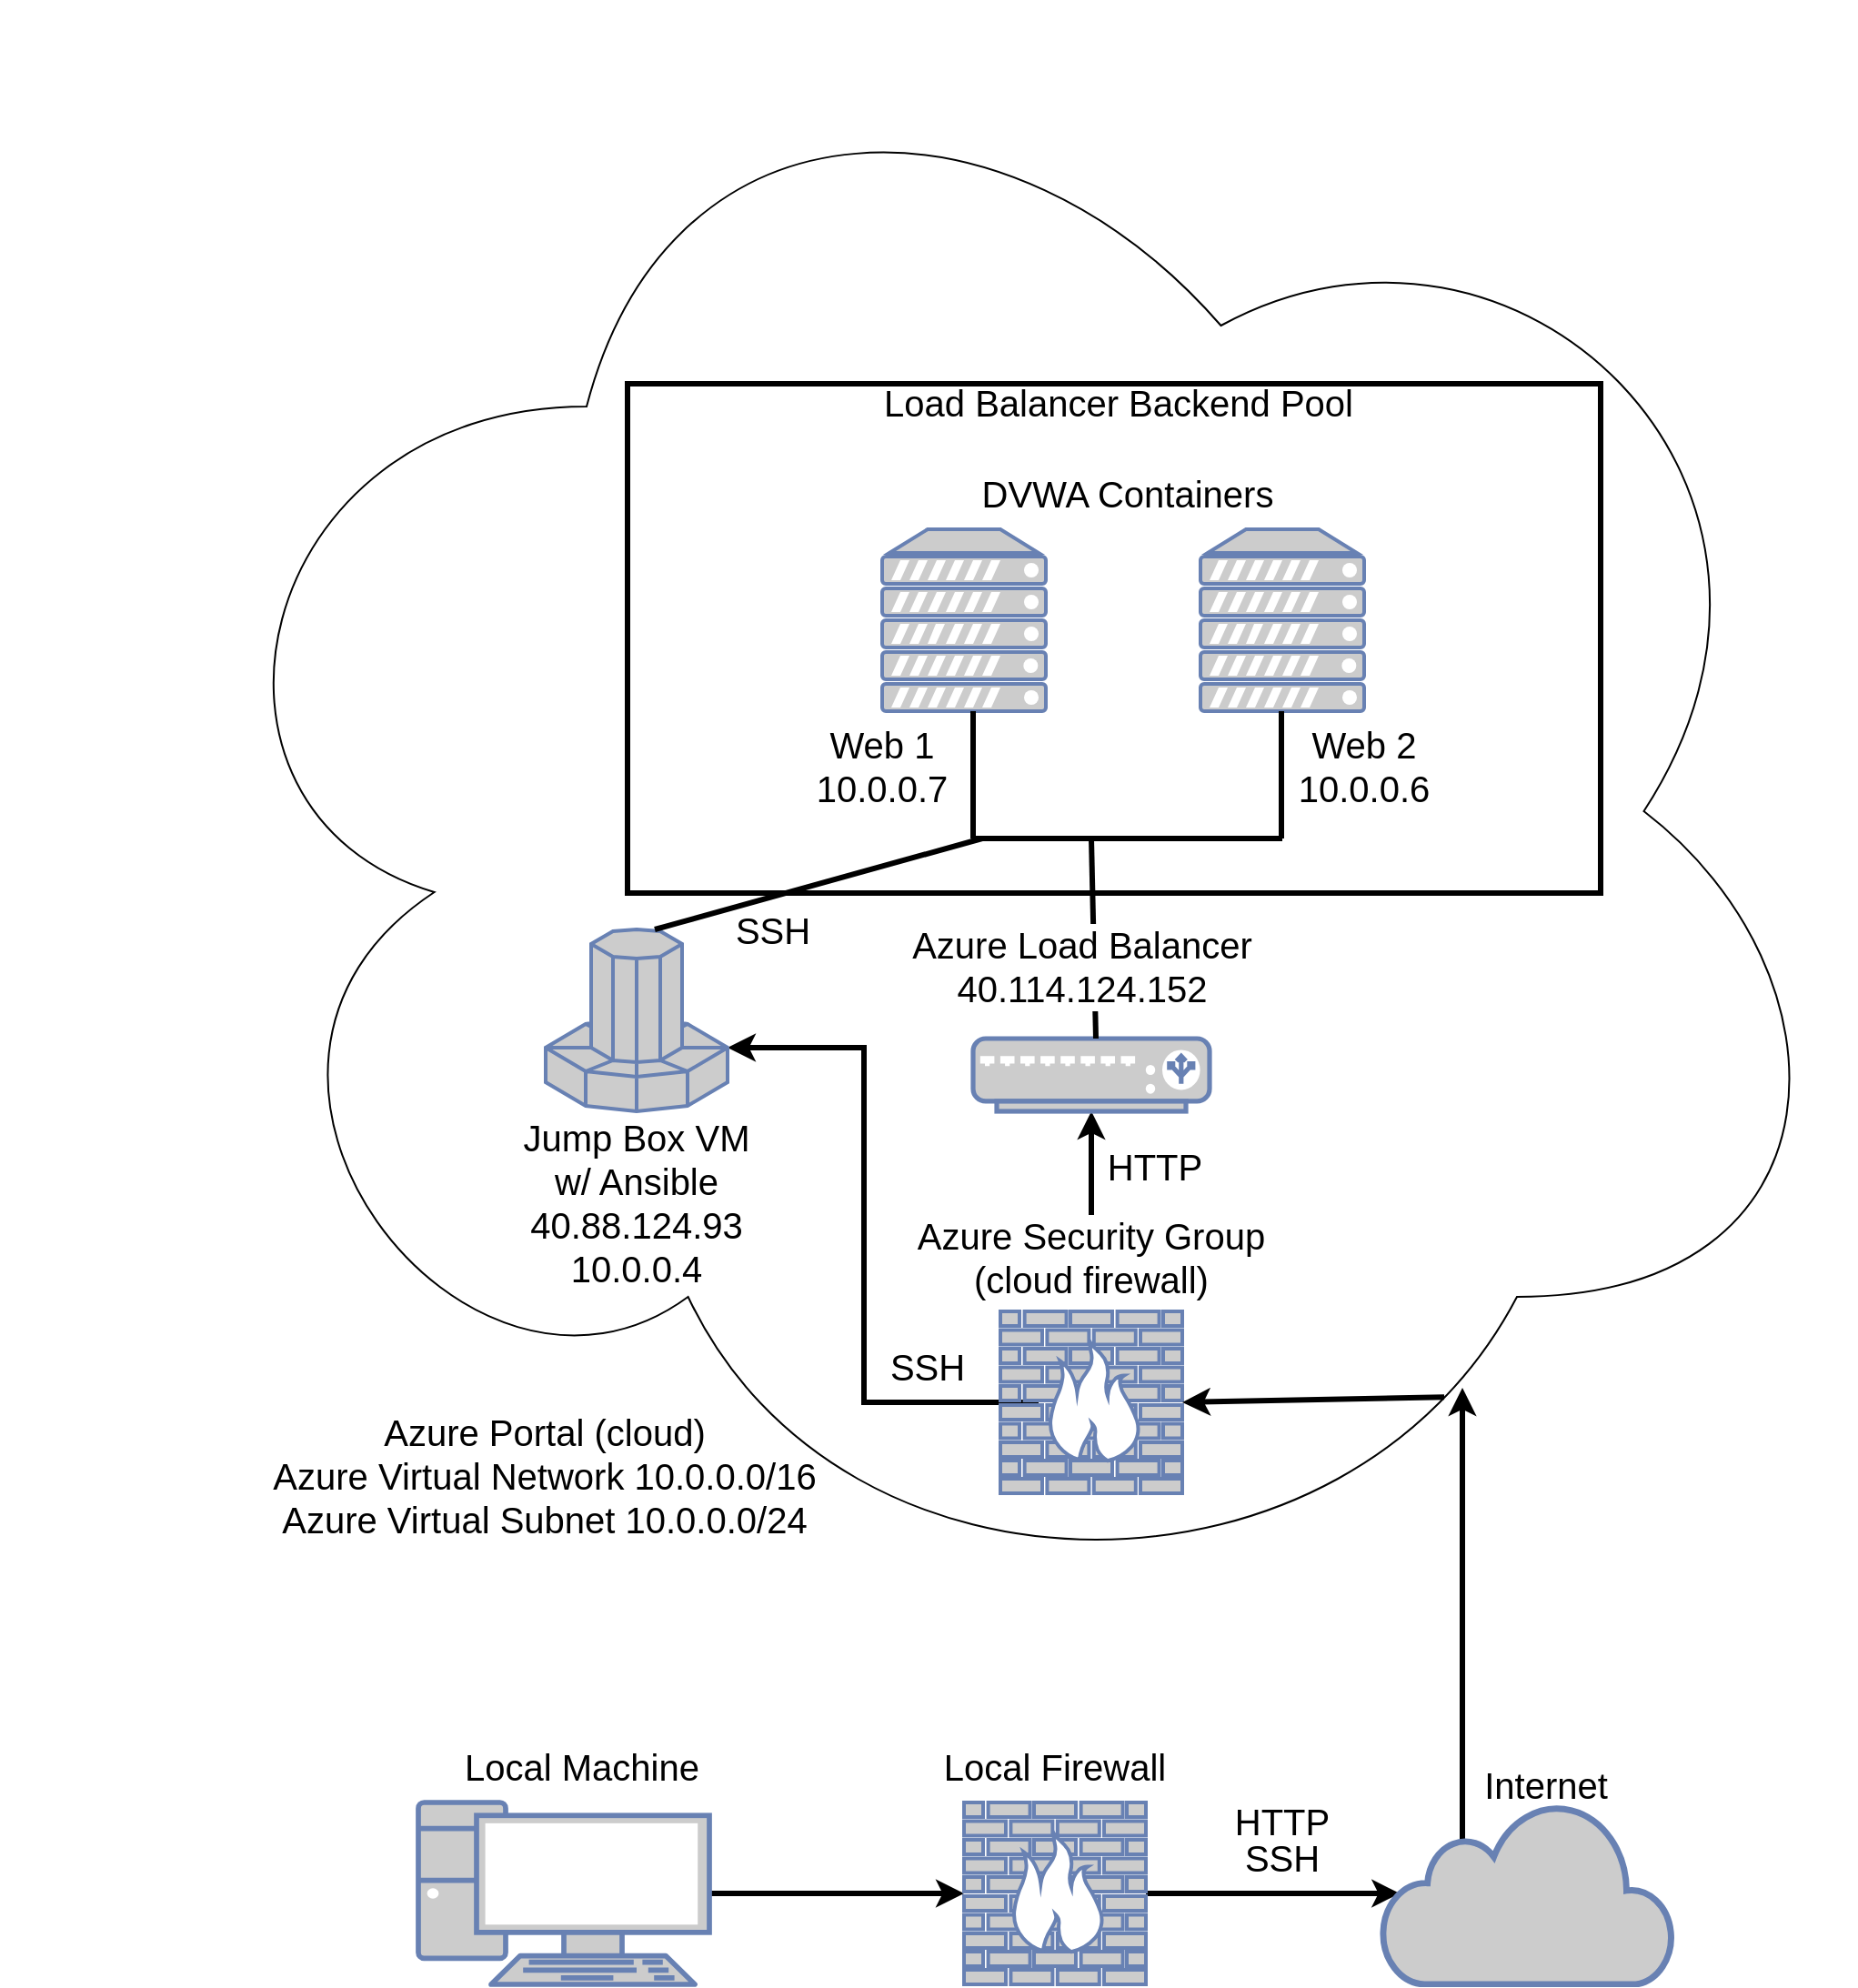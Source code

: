 <mxfile version="14.7.5" type="device"><diagram id="LhAmwlL85_yjO3okO77U" name="Page-1"><mxGraphModel dx="2270" dy="1902" grid="1" gridSize="10" guides="1" tooltips="1" connect="1" arrows="1" fold="1" page="1" pageScale="1" pageWidth="850" pageHeight="1100" math="0" shadow="0"><root><mxCell id="0"/><mxCell id="1" parent="0"/><mxCell id="FGUagZFSV54R4Q_ng2xy-9" value="" style="ellipse;shape=cloud;whiteSpace=wrap;html=1;" vertex="1" parent="1"><mxGeometry x="-50" y="-80" width="930" height="890" as="geometry"/></mxCell><mxCell id="FGUagZFSV54R4Q_ng2xy-37" value="" style="rounded=0;whiteSpace=wrap;html=1;labelBackgroundColor=#ffffff;strokeWidth=3;" vertex="1" parent="1"><mxGeometry x="205" y="130" width="535" height="280" as="geometry"/></mxCell><mxCell id="FGUagZFSV54R4Q_ng2xy-7" style="edgeStyle=orthogonalEdgeStyle;rounded=0;orthogonalLoop=1;jettySize=auto;html=1;entryX=0;entryY=0.5;entryDx=0;entryDy=0;entryPerimeter=0;strokeWidth=3;" edge="1" parent="1" source="FGUagZFSV54R4Q_ng2xy-1" target="FGUagZFSV54R4Q_ng2xy-3"><mxGeometry relative="1" as="geometry"/></mxCell><mxCell id="FGUagZFSV54R4Q_ng2xy-1" value="" style="fontColor=#0066CC;verticalAlign=top;verticalLabelPosition=bottom;labelPosition=center;align=center;html=1;outlineConnect=0;fillColor=#CCCCCC;strokeColor=#6881B3;gradientColor=none;gradientDirection=north;strokeWidth=2;shape=mxgraph.networks.pc;" vertex="1" parent="1"><mxGeometry x="90" y="910" width="160" height="100" as="geometry"/></mxCell><mxCell id="FGUagZFSV54R4Q_ng2xy-2" value="&lt;font style=&quot;font-size: 20px&quot;&gt;Local Machine&lt;/font&gt;" style="text;html=1;strokeColor=none;fillColor=none;align=center;verticalAlign=middle;whiteSpace=wrap;rounded=0;" vertex="1" parent="1"><mxGeometry x="100" y="880" width="160" height="20" as="geometry"/></mxCell><mxCell id="FGUagZFSV54R4Q_ng2xy-8" style="edgeStyle=orthogonalEdgeStyle;rounded=0;orthogonalLoop=1;jettySize=auto;html=1;entryX=0.06;entryY=0.5;entryDx=0;entryDy=0;entryPerimeter=0;strokeWidth=3;" edge="1" parent="1" source="FGUagZFSV54R4Q_ng2xy-3" target="FGUagZFSV54R4Q_ng2xy-5"><mxGeometry relative="1" as="geometry"/></mxCell><mxCell id="FGUagZFSV54R4Q_ng2xy-3" value="" style="fontColor=#0066CC;verticalAlign=top;verticalLabelPosition=bottom;labelPosition=center;align=center;html=1;outlineConnect=0;fillColor=#CCCCCC;strokeColor=#6881B3;gradientColor=none;gradientDirection=north;strokeWidth=2;shape=mxgraph.networks.firewall;" vertex="1" parent="1"><mxGeometry x="390" y="910" width="100" height="100" as="geometry"/></mxCell><mxCell id="FGUagZFSV54R4Q_ng2xy-4" value="&lt;font style=&quot;font-size: 20px&quot;&gt;Local Firewall&lt;/font&gt;" style="text;html=1;strokeColor=none;fillColor=none;align=center;verticalAlign=middle;whiteSpace=wrap;rounded=0;" vertex="1" parent="1"><mxGeometry x="360" y="880" width="160" height="20" as="geometry"/></mxCell><mxCell id="FGUagZFSV54R4Q_ng2xy-12" style="edgeStyle=orthogonalEdgeStyle;rounded=0;orthogonalLoop=1;jettySize=auto;html=1;entryX=0.768;entryY=0.856;entryDx=0;entryDy=0;entryPerimeter=0;strokeWidth=3;sourcePerimeterSpacing=-21;targetPerimeterSpacing=5;" edge="1" parent="1" source="FGUagZFSV54R4Q_ng2xy-5" target="FGUagZFSV54R4Q_ng2xy-9"><mxGeometry relative="1" as="geometry"><Array as="points"><mxPoint x="664" y="682"/><mxPoint x="664" y="682"/></Array></mxGeometry></mxCell><mxCell id="FGUagZFSV54R4Q_ng2xy-5" value="" style="html=1;outlineConnect=0;fillColor=#CCCCCC;strokeColor=#6881B3;gradientColor=none;gradientDirection=north;strokeWidth=2;shape=mxgraph.networks.cloud;fontColor=#ffffff;" vertex="1" parent="1"><mxGeometry x="620" y="910" width="160" height="100" as="geometry"/></mxCell><mxCell id="FGUagZFSV54R4Q_ng2xy-6" value="&lt;font style=&quot;font-size: 20px&quot;&gt;Internet&lt;/font&gt;" style="text;html=1;strokeColor=none;fillColor=none;align=center;verticalAlign=middle;whiteSpace=wrap;rounded=0;" vertex="1" parent="1"><mxGeometry x="630" y="890" width="160" height="20" as="geometry"/></mxCell><mxCell id="FGUagZFSV54R4Q_ng2xy-10" value="&lt;font style=&quot;font-size: 20px&quot;&gt;Azure Portal (cloud)&lt;br&gt;Azure Virtual Network 10.0.0.0/16&lt;br&gt;Azure Virtual Subnet 10.0.0.0/24&lt;br&gt;&lt;/font&gt;" style="text;html=1;strokeColor=none;fillColor=none;align=center;verticalAlign=middle;whiteSpace=wrap;rounded=0;" vertex="1" parent="1"><mxGeometry x="-140" y="720" width="599" height="20" as="geometry"/></mxCell><mxCell id="FGUagZFSV54R4Q_ng2xy-22" style="edgeStyle=orthogonalEdgeStyle;rounded=0;orthogonalLoop=1;jettySize=auto;html=1;entryX=1;entryY=0.65;entryDx=0;entryDy=0;entryPerimeter=0;sourcePerimeterSpacing=-21;targetPerimeterSpacing=5;strokeWidth=3;" edge="1" parent="1" source="FGUagZFSV54R4Q_ng2xy-13" target="FGUagZFSV54R4Q_ng2xy-15"><mxGeometry relative="1" as="geometry"/></mxCell><mxCell id="FGUagZFSV54R4Q_ng2xy-13" value="" style="fontColor=#0066CC;verticalAlign=top;verticalLabelPosition=bottom;labelPosition=center;align=center;html=1;outlineConnect=0;fillColor=#CCCCCC;strokeColor=#6881B3;gradientColor=none;gradientDirection=north;strokeWidth=2;shape=mxgraph.networks.firewall;" vertex="1" parent="1"><mxGeometry x="410" y="640" width="100" height="100" as="geometry"/></mxCell><mxCell id="FGUagZFSV54R4Q_ng2xy-20" style="edgeStyle=orthogonalEdgeStyle;rounded=0;orthogonalLoop=1;jettySize=auto;html=1;entryX=0.5;entryY=1;entryDx=0;entryDy=0;entryPerimeter=0;sourcePerimeterSpacing=-21;targetPerimeterSpacing=5;strokeWidth=3;" edge="1" parent="1" source="FGUagZFSV54R4Q_ng2xy-14" target="FGUagZFSV54R4Q_ng2xy-18"><mxGeometry relative="1" as="geometry"/></mxCell><mxCell id="FGUagZFSV54R4Q_ng2xy-14" value="&lt;span style=&quot;font-size: 20px&quot;&gt;Azure Security Group&lt;br&gt;(cloud firewall)&lt;br&gt;&lt;/span&gt;" style="text;html=1;strokeColor=none;fillColor=none;align=center;verticalAlign=middle;whiteSpace=wrap;rounded=0;labelBackgroundColor=#ffffff;" vertex="1" parent="1"><mxGeometry x="345" y="600" width="230" height="20" as="geometry"/></mxCell><mxCell id="FGUagZFSV54R4Q_ng2xy-15" value="" style="fontColor=#0066CC;verticalAlign=top;verticalLabelPosition=bottom;labelPosition=center;align=center;html=1;outlineConnect=0;fillColor=#CCCCCC;strokeColor=#6881B3;gradientColor=none;gradientDirection=north;strokeWidth=2;shape=mxgraph.networks.supercomputer;" vertex="1" parent="1"><mxGeometry x="160" y="430" width="100" height="100" as="geometry"/></mxCell><mxCell id="FGUagZFSV54R4Q_ng2xy-16" value="&lt;span style=&quot;font-size: 20px&quot;&gt;Jump Box VM&lt;br&gt;w/ Ansible&lt;br&gt;40.88.124.93&lt;br&gt;10.0.0.4&lt;br&gt;&lt;/span&gt;" style="text;html=1;strokeColor=none;fillColor=none;align=center;verticalAlign=middle;whiteSpace=wrap;rounded=0;" vertex="1" parent="1"><mxGeometry x="95" y="570" width="230" height="20" as="geometry"/></mxCell><mxCell id="FGUagZFSV54R4Q_ng2xy-18" value="" style="fontColor=#0066CC;verticalAlign=top;verticalLabelPosition=bottom;labelPosition=center;align=center;html=1;outlineConnect=0;fillColor=#CCCCCC;strokeColor=#6881B3;gradientColor=none;gradientDirection=north;strokeWidth=2;shape=mxgraph.networks.load_balancer;" vertex="1" parent="1"><mxGeometry x="395" y="490" width="130" height="40" as="geometry"/></mxCell><mxCell id="FGUagZFSV54R4Q_ng2xy-21" value="" style="endArrow=classic;html=1;sourcePerimeterSpacing=-21;targetPerimeterSpacing=5;strokeWidth=3;entryX=1;entryY=0.5;entryDx=0;entryDy=0;entryPerimeter=0;exitX=0.757;exitY=0.862;exitDx=0;exitDy=0;exitPerimeter=0;" edge="1" parent="1" source="FGUagZFSV54R4Q_ng2xy-9" target="FGUagZFSV54R4Q_ng2xy-13"><mxGeometry width="50" height="50" relative="1" as="geometry"><mxPoint x="550" y="710" as="sourcePoint"/><mxPoint x="600" y="660" as="targetPoint"/></mxGeometry></mxCell><mxCell id="FGUagZFSV54R4Q_ng2xy-25" value="&lt;span style=&quot;font-size: 20px&quot;&gt;Load Balancer Backend Pool&lt;br&gt;&lt;/span&gt;" style="text;html=1;strokeColor=none;fillColor=none;align=center;verticalAlign=middle;whiteSpace=wrap;rounded=0;" vertex="1" parent="1"><mxGeometry x="340" y="130" width="270" height="20" as="geometry"/></mxCell><mxCell id="FGUagZFSV54R4Q_ng2xy-27" value="" style="fontColor=#0066CC;verticalAlign=top;verticalLabelPosition=bottom;labelPosition=center;align=center;html=1;outlineConnect=0;fillColor=#CCCCCC;strokeColor=#6881B3;gradientColor=none;gradientDirection=north;strokeWidth=2;shape=mxgraph.networks.server;labelBackgroundColor=#ffffff;" vertex="1" parent="1"><mxGeometry x="345" y="210" width="90" height="100" as="geometry"/></mxCell><mxCell id="FGUagZFSV54R4Q_ng2xy-28" value="" style="fontColor=#0066CC;verticalAlign=top;verticalLabelPosition=bottom;labelPosition=center;align=center;html=1;outlineConnect=0;fillColor=#CCCCCC;strokeColor=#6881B3;gradientColor=none;gradientDirection=north;strokeWidth=2;shape=mxgraph.networks.server;labelBackgroundColor=#ffffff;" vertex="1" parent="1"><mxGeometry x="520" y="210" width="90" height="100" as="geometry"/></mxCell><mxCell id="FGUagZFSV54R4Q_ng2xy-29" value="&lt;span style=&quot;font-size: 20px&quot;&gt;DVWA Containers&lt;br&gt;&lt;/span&gt;" style="text;html=1;strokeColor=none;fillColor=none;align=center;verticalAlign=middle;whiteSpace=wrap;rounded=0;" vertex="1" parent="1"><mxGeometry x="345" y="180" width="270" height="20" as="geometry"/></mxCell><mxCell id="FGUagZFSV54R4Q_ng2xy-30" value="&lt;font style=&quot;font-size: 20px&quot;&gt;SSH&lt;/font&gt;" style="text;html=1;strokeColor=none;fillColor=none;align=center;verticalAlign=middle;whiteSpace=wrap;rounded=0;" vertex="1" parent="1"><mxGeometry x="290" y="660" width="160" height="20" as="geometry"/></mxCell><mxCell id="FGUagZFSV54R4Q_ng2xy-31" value="&lt;font style=&quot;font-size: 20px&quot;&gt;SSH&lt;/font&gt;" style="text;html=1;strokeColor=none;fillColor=none;align=center;verticalAlign=middle;whiteSpace=wrap;rounded=0;" vertex="1" parent="1"><mxGeometry x="485" y="930" width="160" height="20" as="geometry"/></mxCell><mxCell id="FGUagZFSV54R4Q_ng2xy-32" value="&lt;font style=&quot;font-size: 20px&quot;&gt;HTTP&lt;/font&gt;" style="text;html=1;strokeColor=none;fillColor=none;align=center;verticalAlign=middle;whiteSpace=wrap;rounded=0;" vertex="1" parent="1"><mxGeometry x="485" y="910" width="160" height="20" as="geometry"/></mxCell><mxCell id="FGUagZFSV54R4Q_ng2xy-33" value="&lt;font style=&quot;font-size: 20px&quot;&gt;HTTP&lt;/font&gt;" style="text;html=1;strokeColor=none;fillColor=none;align=center;verticalAlign=middle;whiteSpace=wrap;rounded=0;" vertex="1" parent="1"><mxGeometry x="470" y="550" width="50" height="20" as="geometry"/></mxCell><mxCell id="FGUagZFSV54R4Q_ng2xy-36" value="" style="endArrow=none;html=1;sourcePerimeterSpacing=-21;targetPerimeterSpacing=5;strokeWidth=3;" edge="1" parent="1"><mxGeometry width="50" height="50" relative="1" as="geometry"><mxPoint x="395" y="380" as="sourcePoint"/><mxPoint x="395" y="310" as="targetPoint"/></mxGeometry></mxCell><mxCell id="FGUagZFSV54R4Q_ng2xy-38" value="" style="endArrow=none;html=1;sourcePerimeterSpacing=-21;targetPerimeterSpacing=5;strokeWidth=3;" edge="1" parent="1"><mxGeometry width="50" height="50" relative="1" as="geometry"><mxPoint x="564.5" y="380" as="sourcePoint"/><mxPoint x="564.5" y="310" as="targetPoint"/></mxGeometry></mxCell><mxCell id="FGUagZFSV54R4Q_ng2xy-41" value="" style="endArrow=none;html=1;sourcePerimeterSpacing=-21;targetPerimeterSpacing=5;strokeWidth=3;" edge="1" parent="1"><mxGeometry width="50" height="50" relative="1" as="geometry"><mxPoint x="395" y="380" as="sourcePoint"/><mxPoint x="565" y="380" as="targetPoint"/></mxGeometry></mxCell><mxCell id="FGUagZFSV54R4Q_ng2xy-44" value="" style="endArrow=none;html=1;sourcePerimeterSpacing=-21;targetPerimeterSpacing=5;strokeWidth=3;" edge="1" parent="1"><mxGeometry width="50" height="50" relative="1" as="geometry"><mxPoint x="220" y="430" as="sourcePoint"/><mxPoint x="400" y="380" as="targetPoint"/></mxGeometry></mxCell><mxCell id="FGUagZFSV54R4Q_ng2xy-45" value="" style="endArrow=none;html=1;sourcePerimeterSpacing=-21;targetPerimeterSpacing=5;strokeWidth=3;jumpStyle=none;" edge="1" parent="1"><mxGeometry width="50" height="50" relative="1" as="geometry"><mxPoint x="462.5" y="490" as="sourcePoint"/><mxPoint x="460" y="380" as="targetPoint"/></mxGeometry></mxCell><mxCell id="FGUagZFSV54R4Q_ng2xy-19" value="&lt;span style=&quot;font-size: 20px&quot;&gt;Azure Load Balancer&lt;br&gt;40.114.124.152&lt;br&gt;&lt;/span&gt;" style="text;html=1;strokeColor=none;fillColor=none;align=center;verticalAlign=middle;whiteSpace=wrap;rounded=0;labelBackgroundColor=#ffffff;" vertex="1" parent="1"><mxGeometry x="340" y="440" width="230" height="20" as="geometry"/></mxCell><mxCell id="FGUagZFSV54R4Q_ng2xy-46" value="&lt;font style=&quot;font-size: 20px&quot;&gt;SSH&lt;/font&gt;" style="text;html=1;strokeColor=none;fillColor=none;align=center;verticalAlign=middle;whiteSpace=wrap;rounded=0;" vertex="1" parent="1"><mxGeometry x="205" y="420" width="160" height="20" as="geometry"/></mxCell><mxCell id="FGUagZFSV54R4Q_ng2xy-47" value="&lt;font style=&quot;font-size: 20px&quot;&gt;Web 1&lt;br&gt;10.0.0.7&lt;br&gt;&lt;/font&gt;" style="text;html=1;strokeColor=none;fillColor=none;align=center;verticalAlign=middle;whiteSpace=wrap;rounded=0;" vertex="1" parent="1"><mxGeometry x="265" y="330" width="160" height="20" as="geometry"/></mxCell><mxCell id="FGUagZFSV54R4Q_ng2xy-48" value="&lt;font style=&quot;font-size: 20px&quot;&gt;Web 2&lt;br&gt;10.0.0.6&lt;br&gt;&lt;/font&gt;" style="text;html=1;strokeColor=none;fillColor=none;align=center;verticalAlign=middle;whiteSpace=wrap;rounded=0;" vertex="1" parent="1"><mxGeometry x="530" y="330" width="160" height="20" as="geometry"/></mxCell></root></mxGraphModel></diagram></mxfile>
